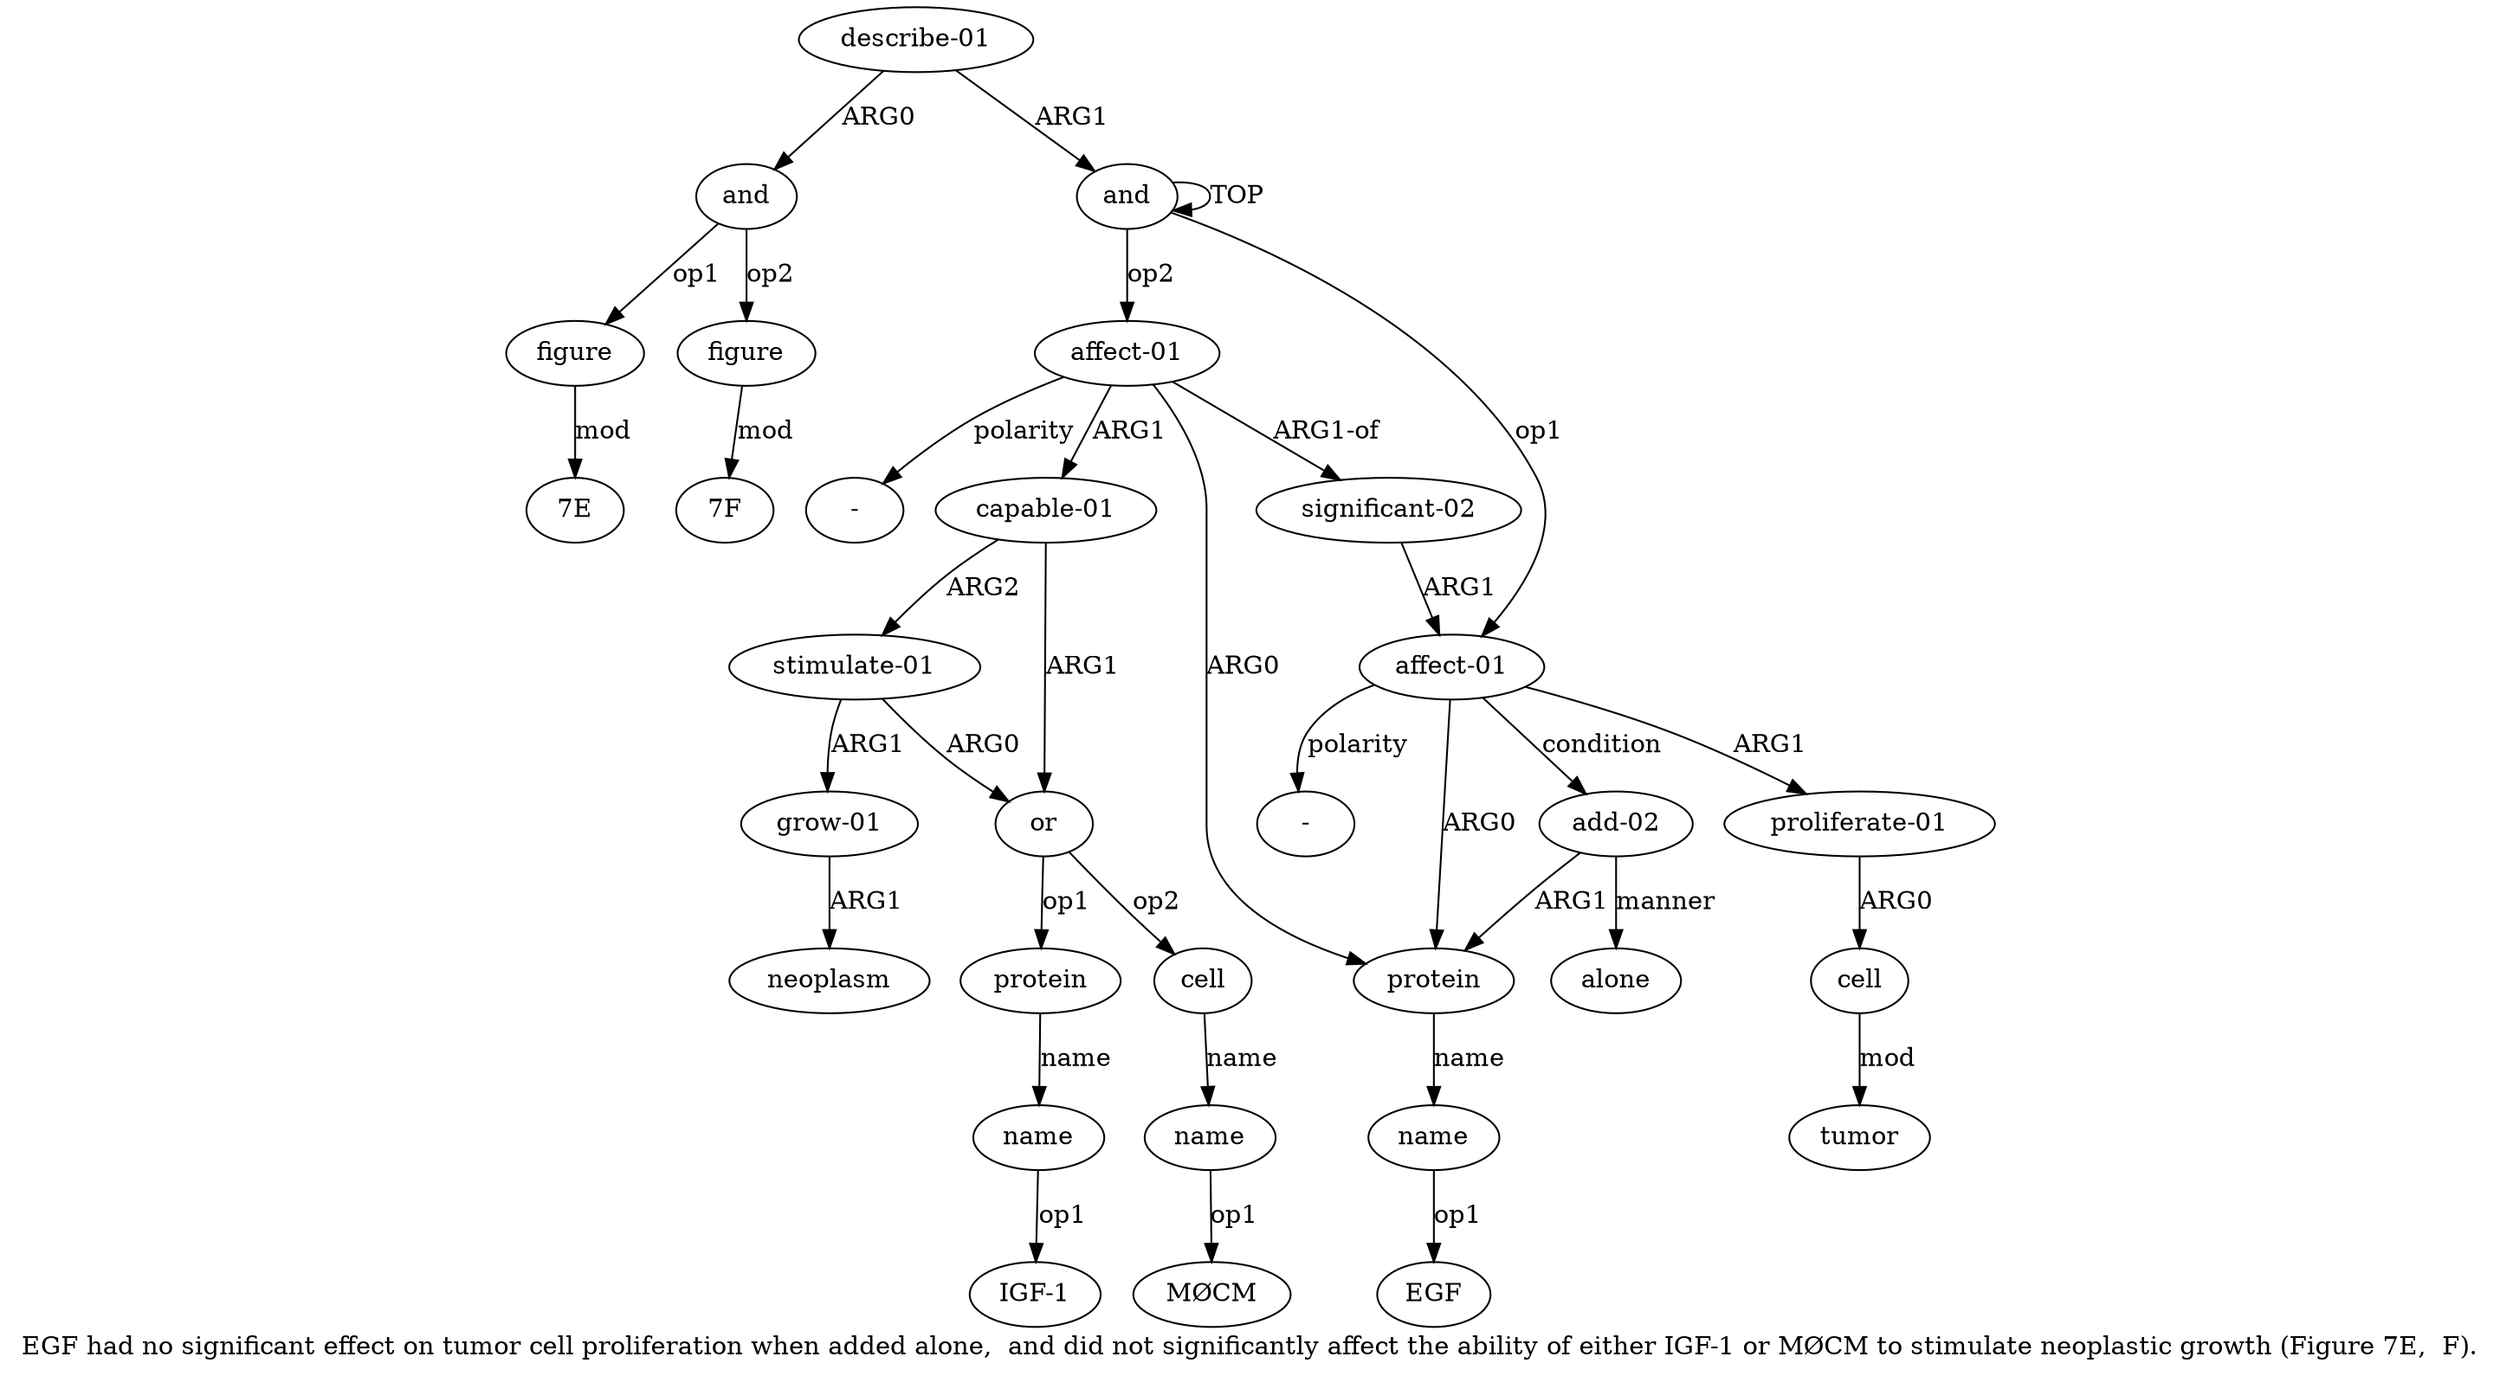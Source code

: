 digraph  {
	graph [label="EGF had no significant effect on tumor cell proliferation when added alone,  and did not significantly affect the ability of either \
IGF-1 or MØCM to stimulate neoplastic growth (Figure 7E,  F)."];
	node [label="\N"];
	a20	 [color=black,
		gold_ind=20,
		gold_label="describe-01",
		label="describe-01",
		test_ind=20,
		test_label="describe-01"];
	a21	 [color=black,
		gold_ind=21,
		gold_label=and,
		label=and,
		test_ind=21,
		test_label=and];
	a20 -> a21 [key=0,
	color=black,
	gold_label=ARG0,
	label=ARG0,
	test_label=ARG0];
a0 [color=black,
	gold_ind=0,
	gold_label=and,
	label=and,
	test_ind=0,
	test_label=and];
a20 -> a0 [key=0,
color=black,
gold_label=ARG1,
label=ARG1,
test_label=ARG1];
a22 [color=black,
gold_ind=22,
gold_label=figure,
label=figure,
test_ind=22,
test_label=figure];
a21 -> a22 [key=0,
color=black,
gold_label=op1,
label=op1,
test_label=op1];
a23 [color=black,
gold_ind=23,
gold_label=figure,
label=figure,
test_ind=23,
test_label=figure];
a21 -> a23 [key=0,
color=black,
gold_label=op2,
label=op2,
test_label=op2];
"a22 7E" [color=black,
gold_ind=-1,
gold_label="7E",
label="7E",
test_ind=-1,
test_label="7E"];
a22 -> "a22 7E" [key=0,
color=black,
gold_label=mod,
label=mod,
test_label=mod];
"a23 7F" [color=black,
gold_ind=-1,
gold_label="7F",
label="7F",
test_ind=-1,
test_label="7F"];
a23 -> "a23 7F" [key=0,
color=black,
gold_label=mod,
label=mod,
test_label=mod];
"a3 EGF" [color=black,
gold_ind=-1,
gold_label=EGF,
label=EGF,
test_ind=-1,
test_label=EGF];
"a17 MØCM" [color=black,
gold_ind=-1,
gold_label=MØCM,
label=MØCM,
test_ind=-1,
test_label=MØCM];
"a1 -" [color=black,
gold_ind=-1,
gold_label="-",
label="-",
test_ind=-1,
test_label="-"];
a15 [color=black,
gold_ind=15,
gold_label=name,
label=name,
test_ind=15,
test_label=name];
"a15 IGF-1" [color=black,
gold_ind=-1,
gold_label="IGF-1",
label="IGF-1",
test_ind=-1,
test_label="IGF-1"];
a15 -> "a15 IGF-1" [key=0,
color=black,
gold_label=op1,
label=op1,
test_label=op1];
a14 [color=black,
gold_ind=14,
gold_label=protein,
label=protein,
test_ind=14,
test_label=protein];
a14 -> a15 [key=0,
color=black,
gold_label=name,
label=name,
test_label=name];
a17 [color=black,
gold_ind=17,
gold_label=name,
label=name,
test_ind=17,
test_label=name];
a17 -> "a17 MØCM" [key=0,
color=black,
gold_label=op1,
label=op1,
test_label=op1];
a16 [color=black,
gold_ind=16,
gold_label=cell,
label=cell,
test_ind=16,
test_label=cell];
a16 -> a17 [key=0,
color=black,
gold_label=name,
label=name,
test_label=name];
a11 [color=black,
gold_ind=11,
gold_label="capable-01",
label="capable-01",
test_ind=11,
test_label="capable-01"];
a13 [color=black,
gold_ind=13,
gold_label=or,
label=or,
test_ind=13,
test_label=or];
a11 -> a13 [key=0,
color=black,
gold_label=ARG1,
label=ARG1,
test_label=ARG1];
a12 [color=black,
gold_ind=12,
gold_label="stimulate-01",
label="stimulate-01",
test_ind=12,
test_label="stimulate-01"];
a11 -> a12 [key=0,
color=black,
gold_label=ARG2,
label=ARG2,
test_label=ARG2];
a10 [color=black,
gold_ind=10,
gold_label="affect-01",
label="affect-01",
test_ind=10,
test_label="affect-01"];
a10 -> a11 [key=0,
color=black,
gold_label=ARG1,
label=ARG1,
test_label=ARG1];
a2 [color=black,
gold_ind=2,
gold_label=protein,
label=protein,
test_ind=2,
test_label=protein];
a10 -> a2 [key=0,
color=black,
gold_label=ARG0,
label=ARG0,
test_label=ARG0];
a7 [color=black,
gold_ind=7,
gold_label="significant-02",
label="significant-02",
test_ind=7,
test_label="significant-02"];
a10 -> a7 [key=0,
color=black,
gold_label="ARG1-of",
label="ARG1-of",
test_label="ARG1-of"];
"a10 -" [color=black,
gold_ind=-1,
gold_label="-",
label="-",
test_ind=-1,
test_label="-"];
a10 -> "a10 -" [key=0,
color=black,
gold_label=polarity,
label=polarity,
test_label=polarity];
a13 -> a14 [key=0,
color=black,
gold_label=op1,
label=op1,
test_label=op1];
a13 -> a16 [key=0,
color=black,
gold_label=op2,
label=op2,
test_label=op2];
a12 -> a13 [key=0,
color=black,
gold_label=ARG0,
label=ARG0,
test_label=ARG0];
a18 [color=black,
gold_ind=18,
gold_label="grow-01",
label="grow-01",
test_ind=18,
test_label="grow-01"];
a12 -> a18 [key=0,
color=black,
gold_label=ARG1,
label=ARG1,
test_label=ARG1];
a19 [color=black,
gold_ind=19,
gold_label=neoplasm,
label=neoplasm,
test_ind=19,
test_label=neoplasm];
a18 -> a19 [key=0,
color=black,
gold_label=ARG1,
label=ARG1,
test_label=ARG1];
a1 [color=black,
gold_ind=1,
gold_label="affect-01",
label="affect-01",
test_ind=1,
test_label="affect-01"];
a1 -> "a1 -" [key=0,
color=black,
gold_label=polarity,
label=polarity,
test_label=polarity];
a1 -> a2 [key=0,
color=black,
gold_label=ARG0,
label=ARG0,
test_label=ARG0];
a4 [color=black,
gold_ind=4,
gold_label="proliferate-01",
label="proliferate-01",
test_ind=4,
test_label="proliferate-01"];
a1 -> a4 [key=0,
color=black,
gold_label=ARG1,
label=ARG1,
test_label=ARG1];
a8 [color=black,
gold_ind=8,
gold_label="add-02",
label="add-02",
test_ind=8,
test_label="add-02"];
a1 -> a8 [key=0,
color=black,
gold_label=condition,
label=condition,
test_label=condition];
a0 -> a10 [key=0,
color=black,
gold_label=op2,
label=op2,
test_label=op2];
a0 -> a1 [key=0,
color=black,
gold_label=op1,
label=op1,
test_label=op1];
a0 -> a0 [key=0,
color=black,
gold_label=TOP,
label=TOP,
test_label=TOP];
a3 [color=black,
gold_ind=3,
gold_label=name,
label=name,
test_ind=3,
test_label=name];
a3 -> "a3 EGF" [key=0,
color=black,
gold_label=op1,
label=op1,
test_label=op1];
a2 -> a3 [key=0,
color=black,
gold_label=name,
label=name,
test_label=name];
a5 [color=black,
gold_ind=5,
gold_label=cell,
label=cell,
test_ind=5,
test_label=cell];
a6 [color=black,
gold_ind=6,
gold_label=tumor,
label=tumor,
test_ind=6,
test_label=tumor];
a5 -> a6 [key=0,
color=black,
gold_label=mod,
label=mod,
test_label=mod];
a4 -> a5 [key=0,
color=black,
gold_label=ARG0,
label=ARG0,
test_label=ARG0];
a7 -> a1 [key=0,
color=black,
gold_label=ARG1,
label=ARG1,
test_label=ARG1];
a9 [color=black,
gold_ind=9,
gold_label=alone,
label=alone,
test_ind=9,
test_label=alone];
a8 -> a2 [key=0,
color=black,
gold_label=ARG1,
label=ARG1,
test_label=ARG1];
a8 -> a9 [key=0,
color=black,
gold_label=manner,
label=manner,
test_label=manner];
}
